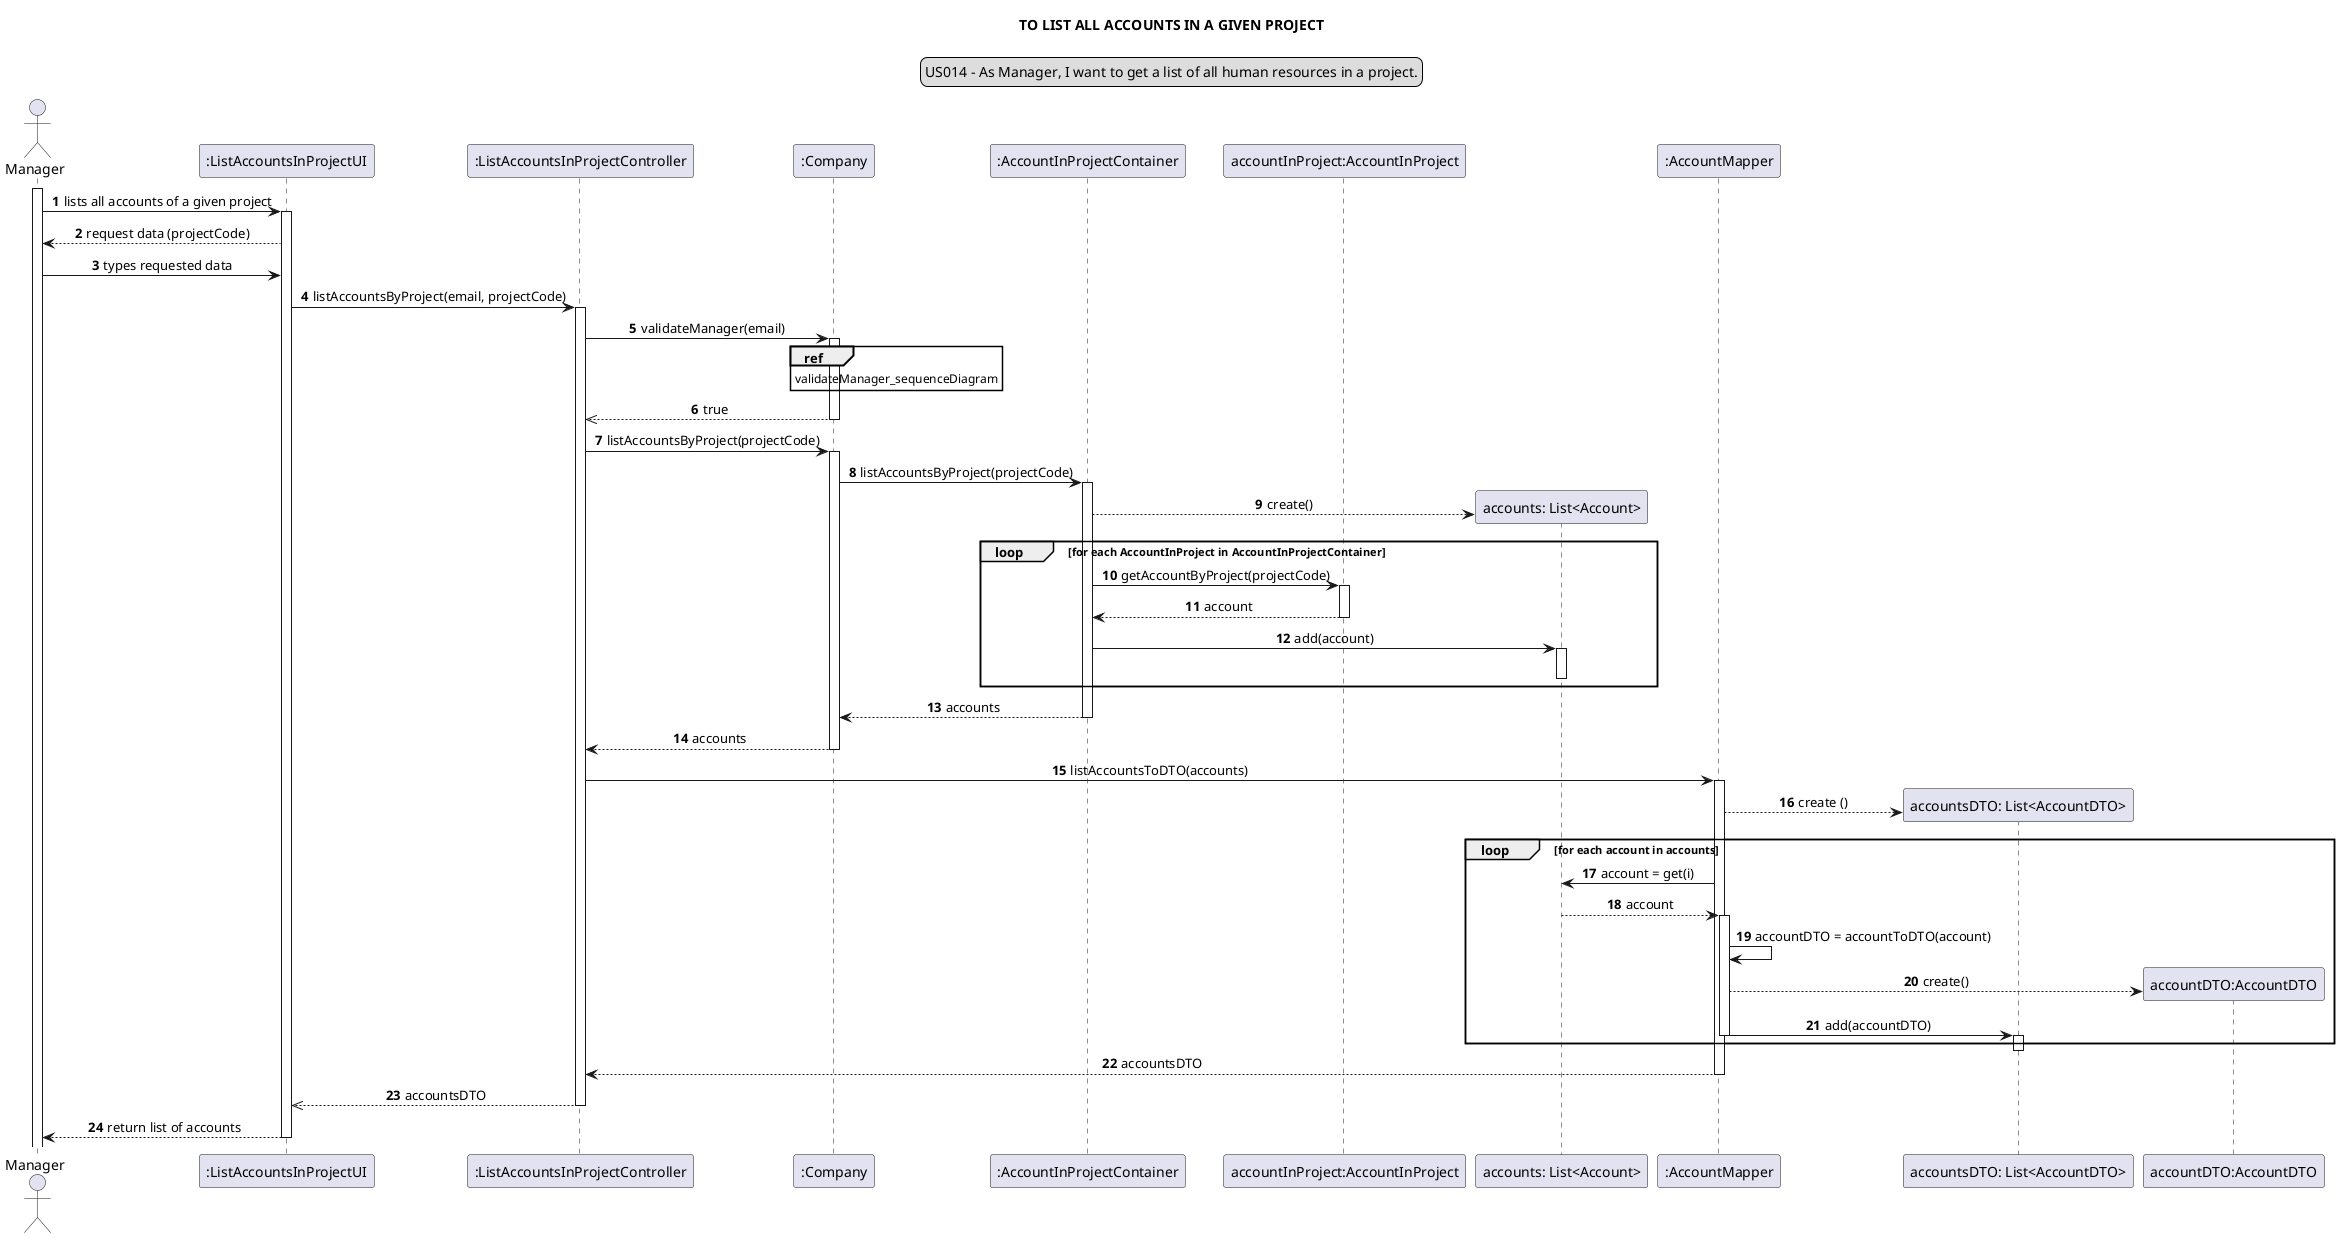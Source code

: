 @startuml
skinparam sequenceMessageAlign center
title TO LIST ALL ACCOUNTS IN A GIVEN PROJECT
legend top
US014 - As Manager, I want to get a list of all human resources in a project.
end legend
autonumber
actor Manager
participant ":ListAccountsInProjectUI" as ui
participant ":ListAccountsInProjectController" as controller
participant ":Company" as company
participant ":AccountInProjectContainer" as aipc
participant "accountInProject:AccountInProject" as aip
participant "accounts: List<Account>" as list
participant ":AccountMapper" as mapper
participant "accountsDTO: List<AccountDTO>" as listDTO
participant "accountDTO:AccountDTO" as DTO
activate Manager
Manager -> ui: lists all accounts of a given project
activate ui
ui --> Manager: request data (projectCode)
Manager -> ui: types requested data
ui -> controller: listAccountsByProject(email, projectCode)
activate controller
controller -> company: validateManager(email)
activate company
ref over company: validateManager_sequenceDiagram
company -->> controller: true
deactivate company
controller -> company: listAccountsByProject(projectCode)
activate company
company -> aipc: listAccountsByProject(projectCode)
activate aipc
create list
aipc --> list :create()
loop for each AccountInProject in AccountInProjectContainer
aipc -> aip : getAccountByProject(projectCode)
activate aip
aip --> aipc : account
deactivate aip
aipc -> list : add(account)
activate list
deactivate list
end loop
aipc --> company : accounts
deactivate aipc
company --> controller: accounts
deactivate company
controller -> mapper: listAccountsToDTO(accounts)
activate mapper
create listDTO
mapper --> listDTO: create ()
loop for each account in accounts
mapper -> list: account = get(i)
list --> mapper: account
activate mapper
mapper -> mapper : accountDTO = accountToDTO(account)
create DTO
mapper --> DTO : create()
mapper ->listDTO :add(accountDTO)
deactivate mapper
activate listDTO
end loop
deactivate listDTO
mapper --> controller :accountsDTO
deactivate mapper
controller -->> ui: accountsDTO
deactivate controller
ui --> Manager: return list of accounts
deactivate ui
@enduml